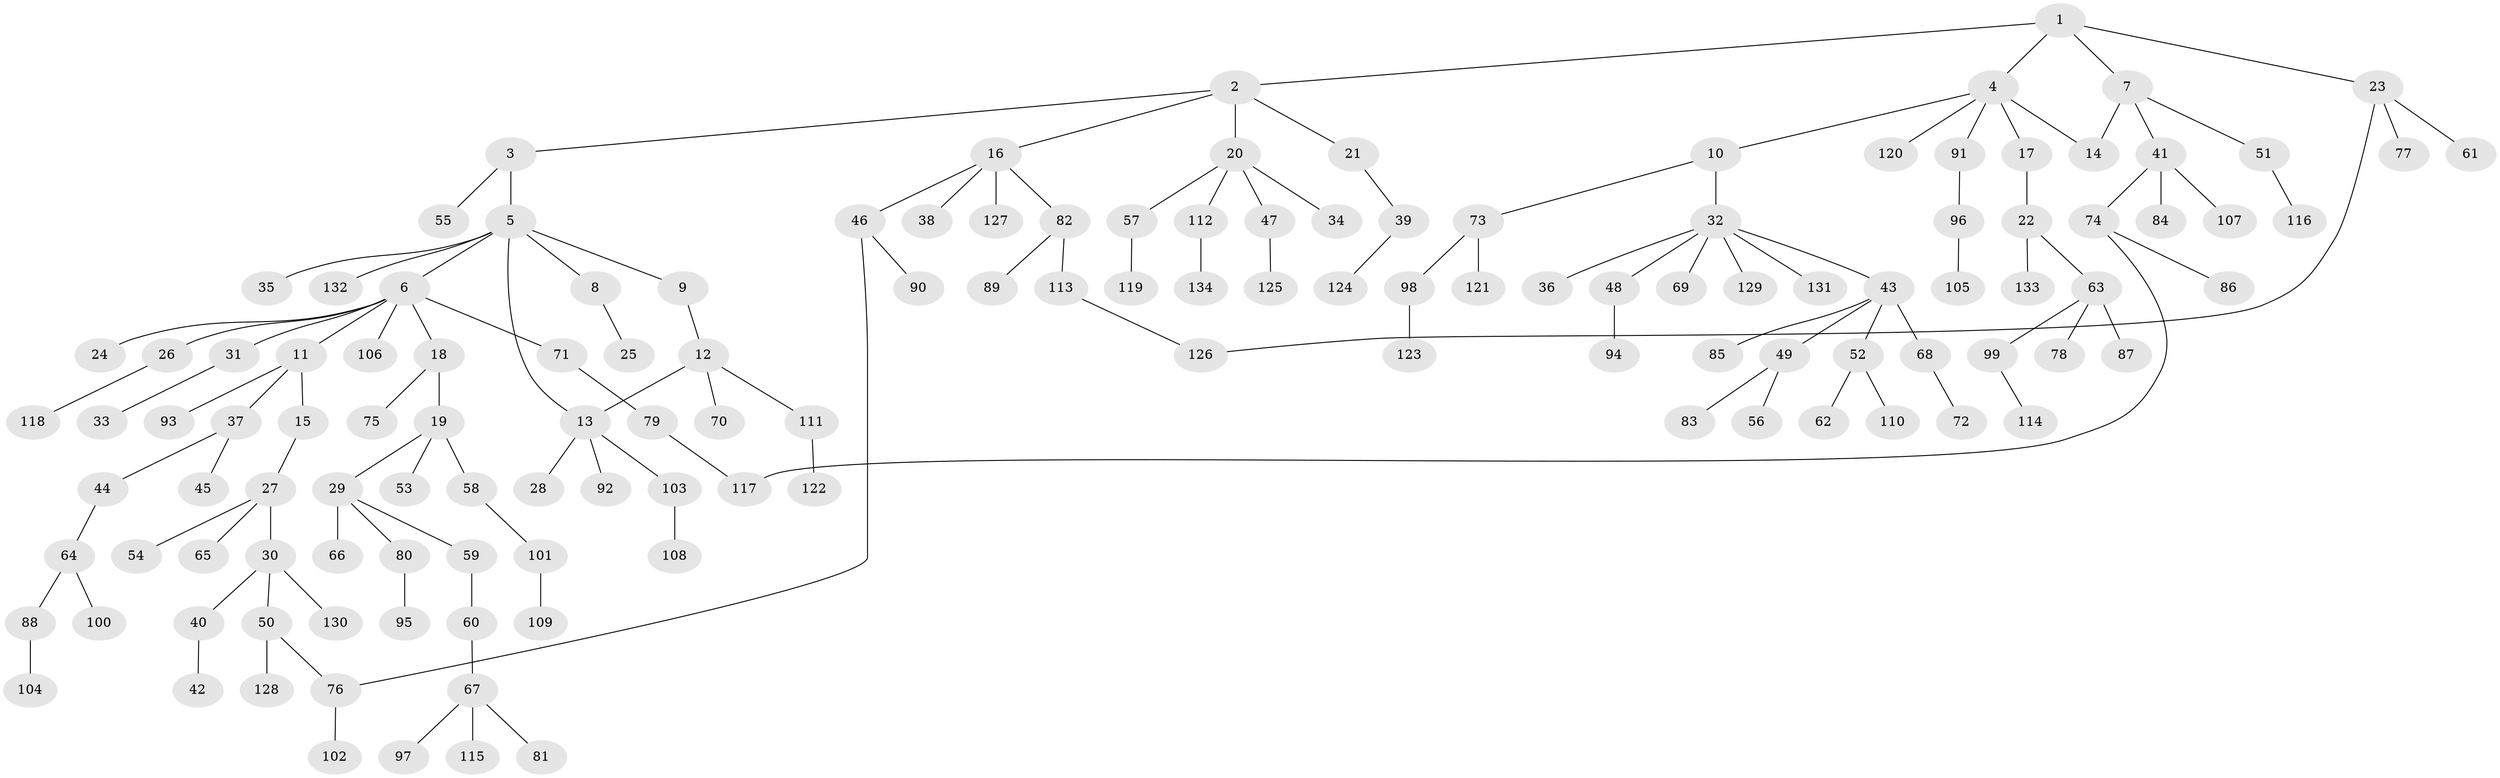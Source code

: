 // coarse degree distribution, {7: 0.02127659574468085, 2: 0.14893617021276595, 6: 0.0425531914893617, 8: 0.010638297872340425, 4: 0.07446808510638298, 1: 0.5957446808510638, 3: 0.06382978723404255, 5: 0.0425531914893617}
// Generated by graph-tools (version 1.1) at 2025/41/03/06/25 10:41:25]
// undirected, 134 vertices, 138 edges
graph export_dot {
graph [start="1"]
  node [color=gray90,style=filled];
  1;
  2;
  3;
  4;
  5;
  6;
  7;
  8;
  9;
  10;
  11;
  12;
  13;
  14;
  15;
  16;
  17;
  18;
  19;
  20;
  21;
  22;
  23;
  24;
  25;
  26;
  27;
  28;
  29;
  30;
  31;
  32;
  33;
  34;
  35;
  36;
  37;
  38;
  39;
  40;
  41;
  42;
  43;
  44;
  45;
  46;
  47;
  48;
  49;
  50;
  51;
  52;
  53;
  54;
  55;
  56;
  57;
  58;
  59;
  60;
  61;
  62;
  63;
  64;
  65;
  66;
  67;
  68;
  69;
  70;
  71;
  72;
  73;
  74;
  75;
  76;
  77;
  78;
  79;
  80;
  81;
  82;
  83;
  84;
  85;
  86;
  87;
  88;
  89;
  90;
  91;
  92;
  93;
  94;
  95;
  96;
  97;
  98;
  99;
  100;
  101;
  102;
  103;
  104;
  105;
  106;
  107;
  108;
  109;
  110;
  111;
  112;
  113;
  114;
  115;
  116;
  117;
  118;
  119;
  120;
  121;
  122;
  123;
  124;
  125;
  126;
  127;
  128;
  129;
  130;
  131;
  132;
  133;
  134;
  1 -- 2;
  1 -- 4;
  1 -- 7;
  1 -- 23;
  2 -- 3;
  2 -- 16;
  2 -- 20;
  2 -- 21;
  3 -- 5;
  3 -- 55;
  4 -- 10;
  4 -- 17;
  4 -- 91;
  4 -- 120;
  4 -- 14;
  5 -- 6;
  5 -- 8;
  5 -- 9;
  5 -- 35;
  5 -- 132;
  5 -- 13;
  6 -- 11;
  6 -- 18;
  6 -- 24;
  6 -- 26;
  6 -- 31;
  6 -- 71;
  6 -- 106;
  7 -- 14;
  7 -- 41;
  7 -- 51;
  8 -- 25;
  9 -- 12;
  10 -- 32;
  10 -- 73;
  11 -- 15;
  11 -- 37;
  11 -- 93;
  12 -- 13;
  12 -- 70;
  12 -- 111;
  13 -- 28;
  13 -- 92;
  13 -- 103;
  15 -- 27;
  16 -- 38;
  16 -- 46;
  16 -- 82;
  16 -- 127;
  17 -- 22;
  18 -- 19;
  18 -- 75;
  19 -- 29;
  19 -- 53;
  19 -- 58;
  20 -- 34;
  20 -- 47;
  20 -- 57;
  20 -- 112;
  21 -- 39;
  22 -- 63;
  22 -- 133;
  23 -- 61;
  23 -- 77;
  23 -- 126;
  26 -- 118;
  27 -- 30;
  27 -- 54;
  27 -- 65;
  29 -- 59;
  29 -- 66;
  29 -- 80;
  30 -- 40;
  30 -- 50;
  30 -- 130;
  31 -- 33;
  32 -- 36;
  32 -- 43;
  32 -- 48;
  32 -- 69;
  32 -- 129;
  32 -- 131;
  37 -- 44;
  37 -- 45;
  39 -- 124;
  40 -- 42;
  41 -- 74;
  41 -- 84;
  41 -- 107;
  43 -- 49;
  43 -- 52;
  43 -- 68;
  43 -- 85;
  44 -- 64;
  46 -- 76;
  46 -- 90;
  47 -- 125;
  48 -- 94;
  49 -- 56;
  49 -- 83;
  50 -- 128;
  50 -- 76;
  51 -- 116;
  52 -- 62;
  52 -- 110;
  57 -- 119;
  58 -- 101;
  59 -- 60;
  60 -- 67;
  63 -- 78;
  63 -- 87;
  63 -- 99;
  64 -- 88;
  64 -- 100;
  67 -- 81;
  67 -- 97;
  67 -- 115;
  68 -- 72;
  71 -- 79;
  73 -- 98;
  73 -- 121;
  74 -- 86;
  74 -- 117;
  76 -- 102;
  79 -- 117;
  80 -- 95;
  82 -- 89;
  82 -- 113;
  88 -- 104;
  91 -- 96;
  96 -- 105;
  98 -- 123;
  99 -- 114;
  101 -- 109;
  103 -- 108;
  111 -- 122;
  112 -- 134;
  113 -- 126;
}
